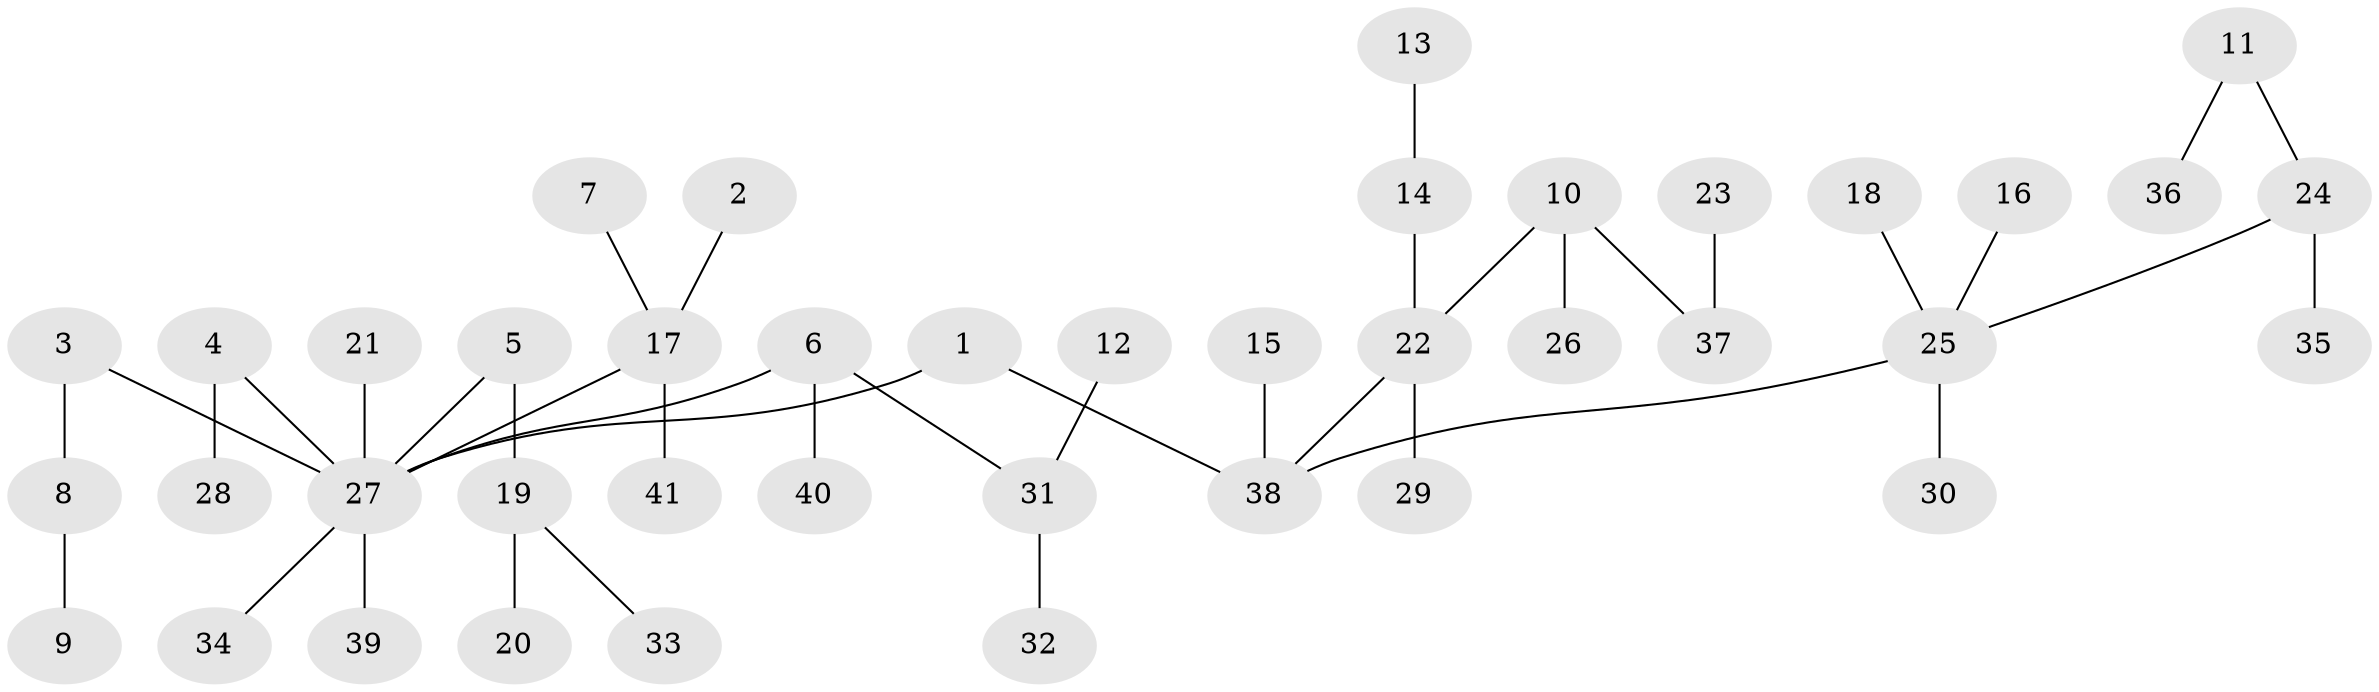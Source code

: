 // original degree distribution, {10: 0.012195121951219513, 3: 0.12195121951219512, 2: 0.2073170731707317, 5: 0.036585365853658534, 4: 0.04878048780487805, 6: 0.024390243902439025, 1: 0.5487804878048781}
// Generated by graph-tools (version 1.1) at 2025/02/03/09/25 03:02:29]
// undirected, 41 vertices, 40 edges
graph export_dot {
graph [start="1"]
  node [color=gray90,style=filled];
  1;
  2;
  3;
  4;
  5;
  6;
  7;
  8;
  9;
  10;
  11;
  12;
  13;
  14;
  15;
  16;
  17;
  18;
  19;
  20;
  21;
  22;
  23;
  24;
  25;
  26;
  27;
  28;
  29;
  30;
  31;
  32;
  33;
  34;
  35;
  36;
  37;
  38;
  39;
  40;
  41;
  1 -- 27 [weight=1.0];
  1 -- 38 [weight=1.0];
  2 -- 17 [weight=1.0];
  3 -- 8 [weight=1.0];
  3 -- 27 [weight=1.0];
  4 -- 27 [weight=1.0];
  4 -- 28 [weight=1.0];
  5 -- 19 [weight=1.0];
  5 -- 27 [weight=1.0];
  6 -- 27 [weight=1.0];
  6 -- 31 [weight=1.0];
  6 -- 40 [weight=1.0];
  7 -- 17 [weight=1.0];
  8 -- 9 [weight=1.0];
  10 -- 22 [weight=1.0];
  10 -- 26 [weight=1.0];
  10 -- 37 [weight=1.0];
  11 -- 24 [weight=1.0];
  11 -- 36 [weight=1.0];
  12 -- 31 [weight=1.0];
  13 -- 14 [weight=1.0];
  14 -- 22 [weight=1.0];
  15 -- 38 [weight=1.0];
  16 -- 25 [weight=1.0];
  17 -- 27 [weight=1.0];
  17 -- 41 [weight=1.0];
  18 -- 25 [weight=1.0];
  19 -- 20 [weight=1.0];
  19 -- 33 [weight=1.0];
  21 -- 27 [weight=1.0];
  22 -- 29 [weight=1.0];
  22 -- 38 [weight=1.0];
  23 -- 37 [weight=1.0];
  24 -- 25 [weight=1.0];
  24 -- 35 [weight=1.0];
  25 -- 30 [weight=1.0];
  25 -- 38 [weight=1.0];
  27 -- 34 [weight=1.0];
  27 -- 39 [weight=1.0];
  31 -- 32 [weight=1.0];
}

